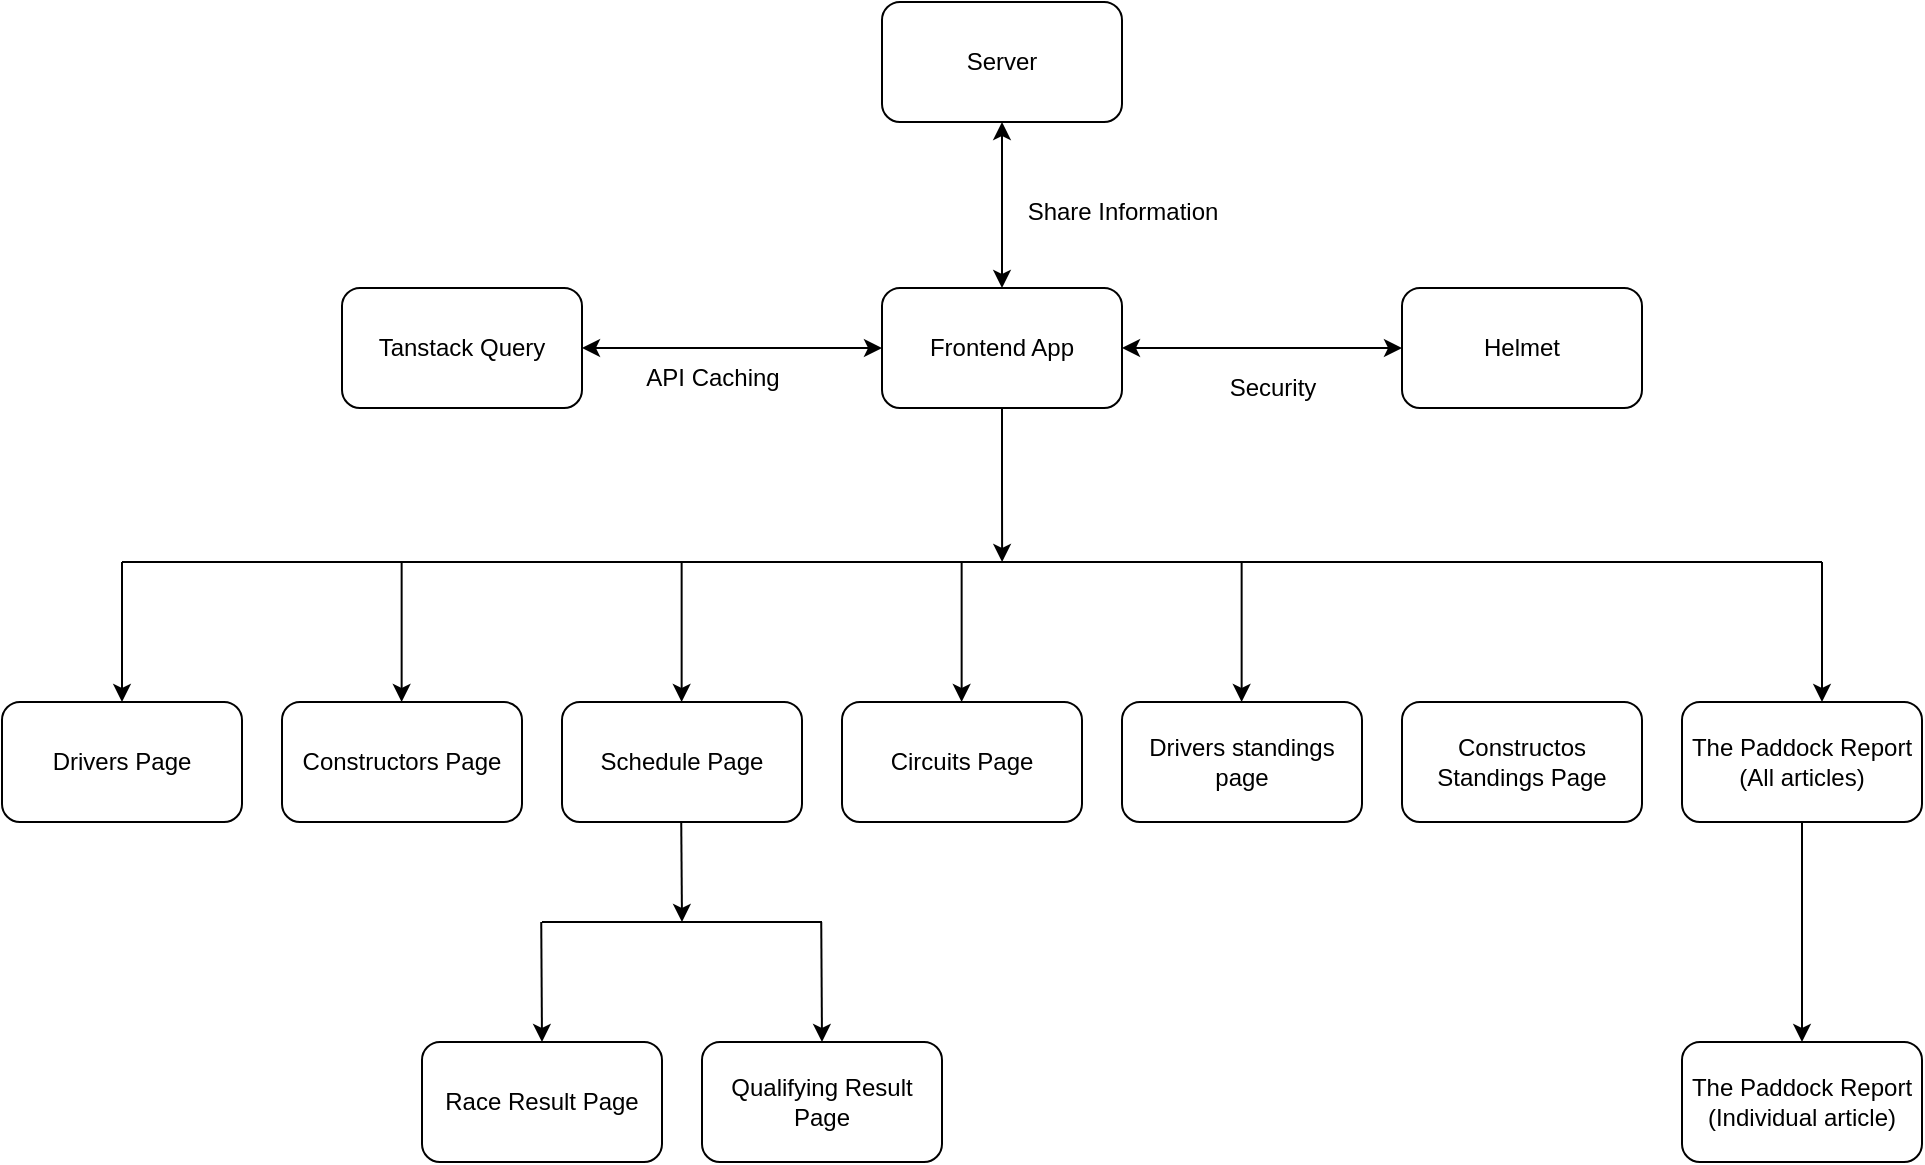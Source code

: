 <mxfile version="24.8.4">
  <diagram name="Page-1" id="Ul4QLSELA3oetRPxN4gZ">
    <mxGraphModel dx="1971" dy="1743" grid="1" gridSize="10" guides="1" tooltips="1" connect="1" arrows="1" fold="1" page="1" pageScale="1" pageWidth="850" pageHeight="1100" math="0" shadow="0">
      <root>
        <mxCell id="0" />
        <mxCell id="1" parent="0" />
        <mxCell id="y7V5Y_ggKCS5LMDnVgq6-15" style="edgeStyle=orthogonalEdgeStyle;rounded=0;orthogonalLoop=1;jettySize=auto;html=1;exitX=0.5;exitY=1;exitDx=0;exitDy=0;" edge="1" parent="1" source="y7V5Y_ggKCS5LMDnVgq6-1">
          <mxGeometry relative="1" as="geometry">
            <mxPoint x="430.059" y="260" as="targetPoint" />
          </mxGeometry>
        </mxCell>
        <mxCell id="y7V5Y_ggKCS5LMDnVgq6-1" value="Frontend App" style="rounded=1;whiteSpace=wrap;html=1;" vertex="1" parent="1">
          <mxGeometry x="370" y="123" width="120" height="60" as="geometry" />
        </mxCell>
        <mxCell id="y7V5Y_ggKCS5LMDnVgq6-2" value="Server" style="rounded=1;whiteSpace=wrap;html=1;" vertex="1" parent="1">
          <mxGeometry x="370" y="-20" width="120" height="60" as="geometry" />
        </mxCell>
        <mxCell id="y7V5Y_ggKCS5LMDnVgq6-3" value="" style="endArrow=classic;startArrow=classic;html=1;rounded=0;entryX=0.5;entryY=1;entryDx=0;entryDy=0;exitX=0.5;exitY=0;exitDx=0;exitDy=0;" edge="1" parent="1" source="y7V5Y_ggKCS5LMDnVgq6-1" target="y7V5Y_ggKCS5LMDnVgq6-2">
          <mxGeometry width="50" height="50" relative="1" as="geometry">
            <mxPoint x="400" y="290" as="sourcePoint" />
            <mxPoint x="450" y="240" as="targetPoint" />
          </mxGeometry>
        </mxCell>
        <mxCell id="y7V5Y_ggKCS5LMDnVgq6-4" value="Share Information" style="text;html=1;align=center;verticalAlign=middle;resizable=0;points=[];autosize=1;strokeColor=none;fillColor=none;" vertex="1" parent="1">
          <mxGeometry x="430" y="70" width="120" height="30" as="geometry" />
        </mxCell>
        <mxCell id="y7V5Y_ggKCS5LMDnVgq6-5" value="Drivers Page" style="rounded=1;whiteSpace=wrap;html=1;" vertex="1" parent="1">
          <mxGeometry x="-70" y="330" width="120" height="60" as="geometry" />
        </mxCell>
        <mxCell id="y7V5Y_ggKCS5LMDnVgq6-6" value="Constructors Page" style="rounded=1;whiteSpace=wrap;html=1;" vertex="1" parent="1">
          <mxGeometry x="70" y="330" width="120" height="60" as="geometry" />
        </mxCell>
        <mxCell id="y7V5Y_ggKCS5LMDnVgq6-7" value="Schedule Page" style="rounded=1;whiteSpace=wrap;html=1;" vertex="1" parent="1">
          <mxGeometry x="210" y="330" width="120" height="60" as="geometry" />
        </mxCell>
        <mxCell id="y7V5Y_ggKCS5LMDnVgq6-8" value="Circuits Page" style="rounded=1;whiteSpace=wrap;html=1;" vertex="1" parent="1">
          <mxGeometry x="350" y="330" width="120" height="60" as="geometry" />
        </mxCell>
        <mxCell id="y7V5Y_ggKCS5LMDnVgq6-9" value="Drivers standings page" style="rounded=1;whiteSpace=wrap;html=1;" vertex="1" parent="1">
          <mxGeometry x="490" y="330" width="120" height="60" as="geometry" />
        </mxCell>
        <mxCell id="y7V5Y_ggKCS5LMDnVgq6-10" value="Constructos Standings Page" style="rounded=1;whiteSpace=wrap;html=1;" vertex="1" parent="1">
          <mxGeometry x="630" y="330" width="120" height="60" as="geometry" />
        </mxCell>
        <mxCell id="y7V5Y_ggKCS5LMDnVgq6-31" style="edgeStyle=orthogonalEdgeStyle;rounded=0;orthogonalLoop=1;jettySize=auto;html=1;exitX=0.5;exitY=1;exitDx=0;exitDy=0;" edge="1" parent="1" source="y7V5Y_ggKCS5LMDnVgq6-11" target="y7V5Y_ggKCS5LMDnVgq6-26">
          <mxGeometry relative="1" as="geometry" />
        </mxCell>
        <mxCell id="y7V5Y_ggKCS5LMDnVgq6-11" value="The Paddock Report (All articles)" style="rounded=1;whiteSpace=wrap;html=1;" vertex="1" parent="1">
          <mxGeometry x="770" y="330" width="120" height="60" as="geometry" />
        </mxCell>
        <mxCell id="y7V5Y_ggKCS5LMDnVgq6-12" value="Race Result Page" style="rounded=1;whiteSpace=wrap;html=1;" vertex="1" parent="1">
          <mxGeometry x="140" y="500" width="120" height="60" as="geometry" />
        </mxCell>
        <mxCell id="y7V5Y_ggKCS5LMDnVgq6-13" value="Qualifying Result Page" style="rounded=1;whiteSpace=wrap;html=1;" vertex="1" parent="1">
          <mxGeometry x="280" y="500" width="120" height="60" as="geometry" />
        </mxCell>
        <mxCell id="y7V5Y_ggKCS5LMDnVgq6-14" value="" style="endArrow=none;html=1;rounded=0;" edge="1" parent="1">
          <mxGeometry width="50" height="50" relative="1" as="geometry">
            <mxPoint x="-10" y="260" as="sourcePoint" />
            <mxPoint x="840" y="260" as="targetPoint" />
          </mxGeometry>
        </mxCell>
        <mxCell id="y7V5Y_ggKCS5LMDnVgq6-16" value="" style="endArrow=classic;html=1;rounded=0;entryX=0.5;entryY=0;entryDx=0;entryDy=0;" edge="1" parent="1" target="y7V5Y_ggKCS5LMDnVgq6-5">
          <mxGeometry width="50" height="50" relative="1" as="geometry">
            <mxPoint x="-10" y="260" as="sourcePoint" />
            <mxPoint x="550" y="250" as="targetPoint" />
          </mxGeometry>
        </mxCell>
        <mxCell id="y7V5Y_ggKCS5LMDnVgq6-17" value="" style="endArrow=classic;html=1;rounded=0;entryX=0.5;entryY=0;entryDx=0;entryDy=0;" edge="1" parent="1">
          <mxGeometry width="50" height="50" relative="1" as="geometry">
            <mxPoint x="129.82" y="260" as="sourcePoint" />
            <mxPoint x="129.82" y="330" as="targetPoint" />
          </mxGeometry>
        </mxCell>
        <mxCell id="y7V5Y_ggKCS5LMDnVgq6-18" value="" style="endArrow=classic;html=1;rounded=0;entryX=0.5;entryY=0;entryDx=0;entryDy=0;" edge="1" parent="1">
          <mxGeometry width="50" height="50" relative="1" as="geometry">
            <mxPoint x="269.82" y="260" as="sourcePoint" />
            <mxPoint x="269.82" y="330" as="targetPoint" />
          </mxGeometry>
        </mxCell>
        <mxCell id="y7V5Y_ggKCS5LMDnVgq6-19" value="" style="endArrow=classic;html=1;rounded=0;entryX=0.5;entryY=0;entryDx=0;entryDy=0;" edge="1" parent="1">
          <mxGeometry width="50" height="50" relative="1" as="geometry">
            <mxPoint x="409.82" y="260" as="sourcePoint" />
            <mxPoint x="409.82" y="330" as="targetPoint" />
          </mxGeometry>
        </mxCell>
        <mxCell id="y7V5Y_ggKCS5LMDnVgq6-20" value="" style="endArrow=classic;html=1;rounded=0;entryX=0.5;entryY=0;entryDx=0;entryDy=0;" edge="1" parent="1">
          <mxGeometry width="50" height="50" relative="1" as="geometry">
            <mxPoint x="549.82" y="260" as="sourcePoint" />
            <mxPoint x="549.82" y="330" as="targetPoint" />
          </mxGeometry>
        </mxCell>
        <mxCell id="y7V5Y_ggKCS5LMDnVgq6-21" value="" style="endArrow=classic;html=1;rounded=0;entryX=0.5;entryY=0;entryDx=0;entryDy=0;" edge="1" parent="1">
          <mxGeometry width="50" height="50" relative="1" as="geometry">
            <mxPoint x="840" y="260" as="sourcePoint" />
            <mxPoint x="840" y="330" as="targetPoint" />
          </mxGeometry>
        </mxCell>
        <mxCell id="y7V5Y_ggKCS5LMDnVgq6-22" value="" style="endArrow=none;html=1;rounded=0;" edge="1" parent="1">
          <mxGeometry width="50" height="50" relative="1" as="geometry">
            <mxPoint x="200" y="440" as="sourcePoint" />
            <mxPoint x="340" y="440" as="targetPoint" />
          </mxGeometry>
        </mxCell>
        <mxCell id="y7V5Y_ggKCS5LMDnVgq6-23" value="" style="endArrow=classic;html=1;rounded=0;" edge="1" parent="1">
          <mxGeometry width="50" height="50" relative="1" as="geometry">
            <mxPoint x="269.62" y="390" as="sourcePoint" />
            <mxPoint x="270" y="440" as="targetPoint" />
          </mxGeometry>
        </mxCell>
        <mxCell id="y7V5Y_ggKCS5LMDnVgq6-24" value="" style="endArrow=classic;html=1;rounded=0;" edge="1" parent="1">
          <mxGeometry width="50" height="50" relative="1" as="geometry">
            <mxPoint x="199.62" y="440" as="sourcePoint" />
            <mxPoint x="200" y="500" as="targetPoint" />
          </mxGeometry>
        </mxCell>
        <mxCell id="y7V5Y_ggKCS5LMDnVgq6-25" value="" style="endArrow=classic;html=1;rounded=0;" edge="1" parent="1">
          <mxGeometry width="50" height="50" relative="1" as="geometry">
            <mxPoint x="339.62" y="440" as="sourcePoint" />
            <mxPoint x="340" y="500" as="targetPoint" />
          </mxGeometry>
        </mxCell>
        <mxCell id="y7V5Y_ggKCS5LMDnVgq6-26" value="The Paddock Report (Individual article)" style="rounded=1;whiteSpace=wrap;html=1;" vertex="1" parent="1">
          <mxGeometry x="770" y="500" width="120" height="60" as="geometry" />
        </mxCell>
        <mxCell id="y7V5Y_ggKCS5LMDnVgq6-32" value="Tanstack Query" style="rounded=1;whiteSpace=wrap;html=1;" vertex="1" parent="1">
          <mxGeometry x="100" y="123" width="120" height="60" as="geometry" />
        </mxCell>
        <mxCell id="y7V5Y_ggKCS5LMDnVgq6-33" value="" style="endArrow=classic;startArrow=classic;html=1;rounded=0;exitX=1;exitY=0.5;exitDx=0;exitDy=0;entryX=0;entryY=0.5;entryDx=0;entryDy=0;" edge="1" parent="1" source="y7V5Y_ggKCS5LMDnVgq6-32" target="y7V5Y_ggKCS5LMDnVgq6-1">
          <mxGeometry width="50" height="50" relative="1" as="geometry">
            <mxPoint x="310" y="300" as="sourcePoint" />
            <mxPoint x="360" y="250" as="targetPoint" />
          </mxGeometry>
        </mxCell>
        <mxCell id="y7V5Y_ggKCS5LMDnVgq6-34" value="Helmet" style="rounded=1;whiteSpace=wrap;html=1;" vertex="1" parent="1">
          <mxGeometry x="630" y="123" width="120" height="60" as="geometry" />
        </mxCell>
        <mxCell id="y7V5Y_ggKCS5LMDnVgq6-35" value="" style="endArrow=classic;startArrow=classic;html=1;rounded=0;exitX=0;exitY=0.5;exitDx=0;exitDy=0;entryX=1;entryY=0.5;entryDx=0;entryDy=0;" edge="1" parent="1" source="y7V5Y_ggKCS5LMDnVgq6-34" target="y7V5Y_ggKCS5LMDnVgq6-1">
          <mxGeometry width="50" height="50" relative="1" as="geometry">
            <mxPoint x="310" y="300" as="sourcePoint" />
            <mxPoint x="360" y="250" as="targetPoint" />
          </mxGeometry>
        </mxCell>
        <mxCell id="y7V5Y_ggKCS5LMDnVgq6-36" value="API Caching" style="text;html=1;align=center;verticalAlign=middle;resizable=0;points=[];autosize=1;strokeColor=none;fillColor=none;" vertex="1" parent="1">
          <mxGeometry x="240" y="153" width="90" height="30" as="geometry" />
        </mxCell>
        <mxCell id="y7V5Y_ggKCS5LMDnVgq6-37" value="Security" style="text;html=1;align=center;verticalAlign=middle;resizable=0;points=[];autosize=1;strokeColor=none;fillColor=none;" vertex="1" parent="1">
          <mxGeometry x="530" y="158" width="70" height="30" as="geometry" />
        </mxCell>
      </root>
    </mxGraphModel>
  </diagram>
</mxfile>
